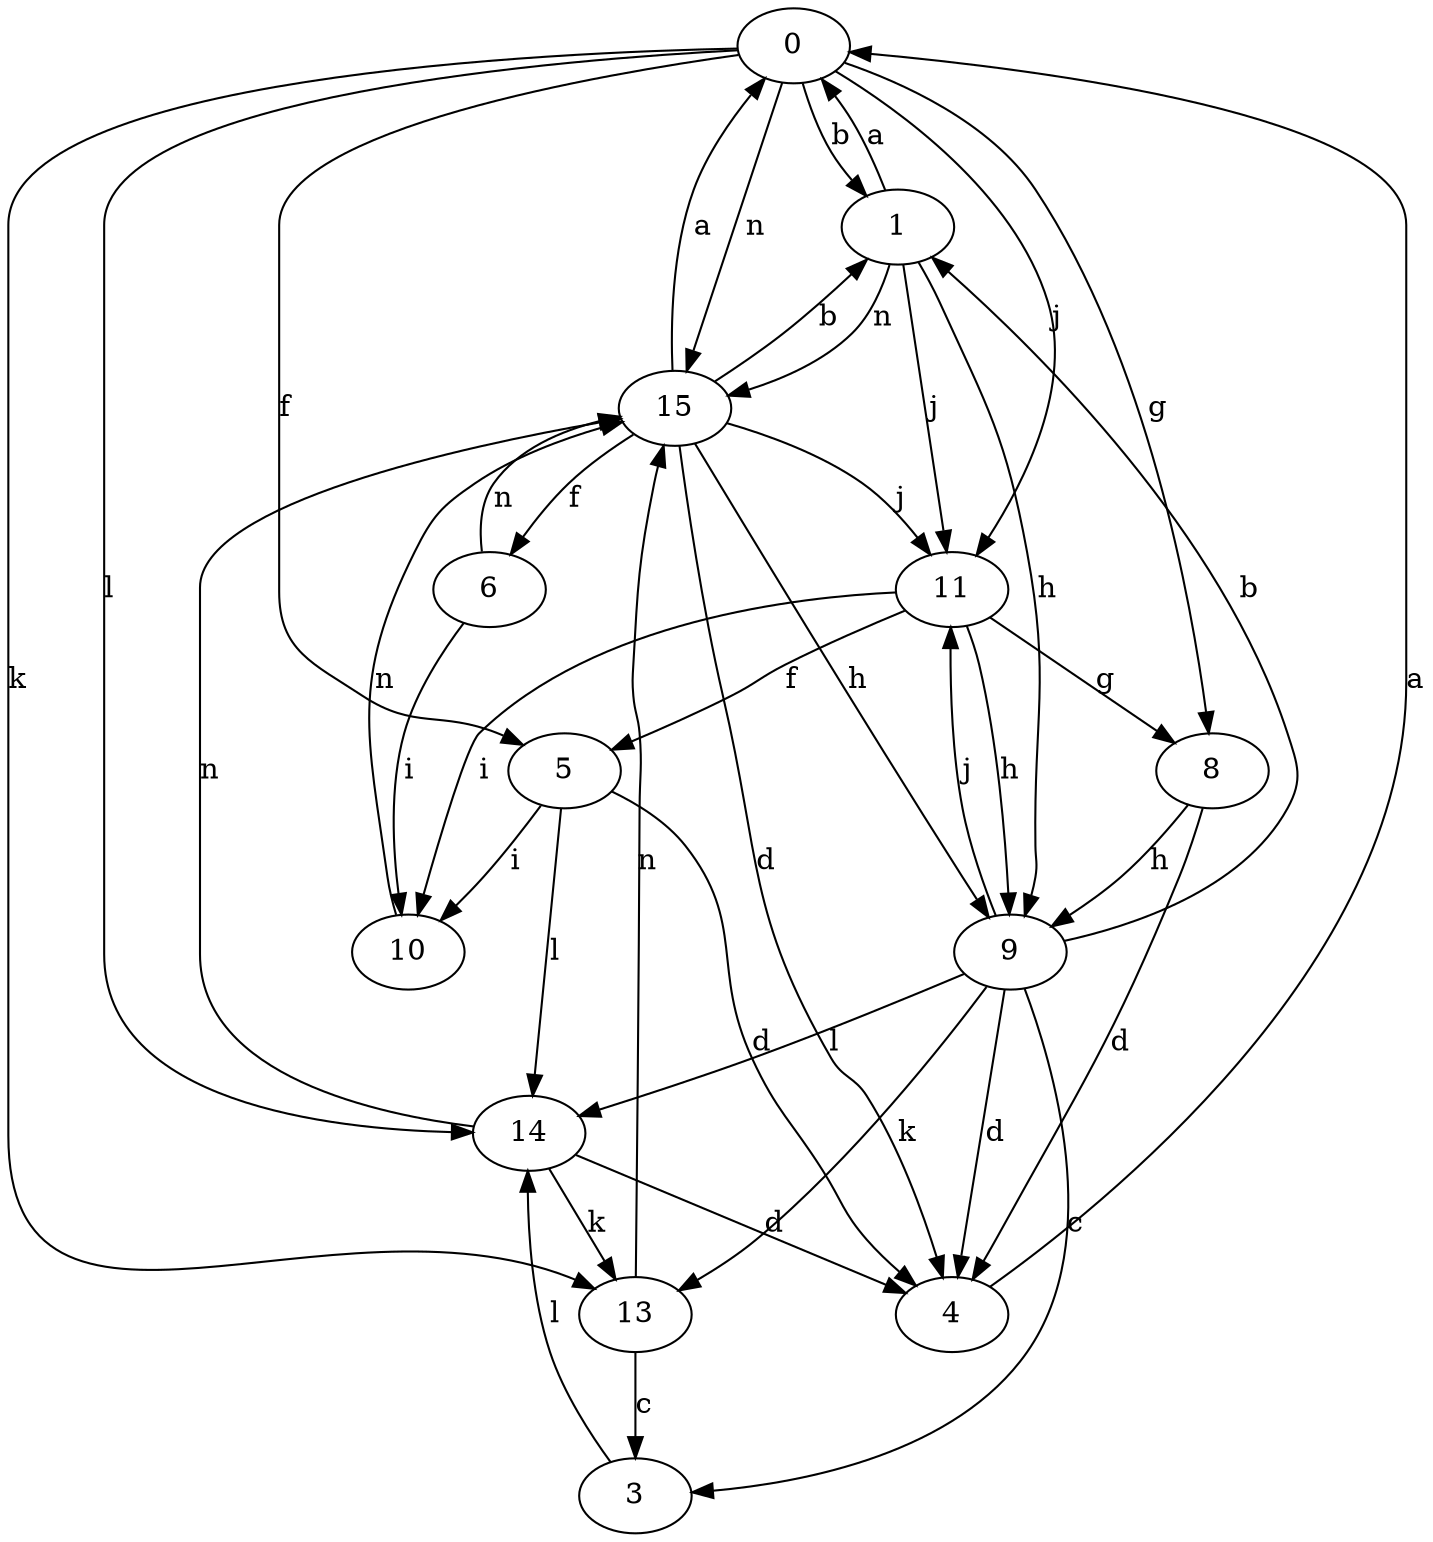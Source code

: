 strict digraph  {
0;
1;
3;
4;
5;
6;
8;
9;
10;
11;
13;
14;
15;
0 -> 1  [label=b];
0 -> 5  [label=f];
0 -> 8  [label=g];
0 -> 11  [label=j];
0 -> 13  [label=k];
0 -> 14  [label=l];
0 -> 15  [label=n];
1 -> 0  [label=a];
1 -> 9  [label=h];
1 -> 11  [label=j];
1 -> 15  [label=n];
3 -> 14  [label=l];
4 -> 0  [label=a];
5 -> 4  [label=d];
5 -> 10  [label=i];
5 -> 14  [label=l];
6 -> 10  [label=i];
6 -> 15  [label=n];
8 -> 4  [label=d];
8 -> 9  [label=h];
9 -> 1  [label=b];
9 -> 3  [label=c];
9 -> 4  [label=d];
9 -> 11  [label=j];
9 -> 13  [label=k];
9 -> 14  [label=l];
10 -> 15  [label=n];
11 -> 5  [label=f];
11 -> 8  [label=g];
11 -> 9  [label=h];
11 -> 10  [label=i];
13 -> 3  [label=c];
13 -> 15  [label=n];
14 -> 4  [label=d];
14 -> 13  [label=k];
14 -> 15  [label=n];
15 -> 0  [label=a];
15 -> 1  [label=b];
15 -> 4  [label=d];
15 -> 6  [label=f];
15 -> 9  [label=h];
15 -> 11  [label=j];
}
